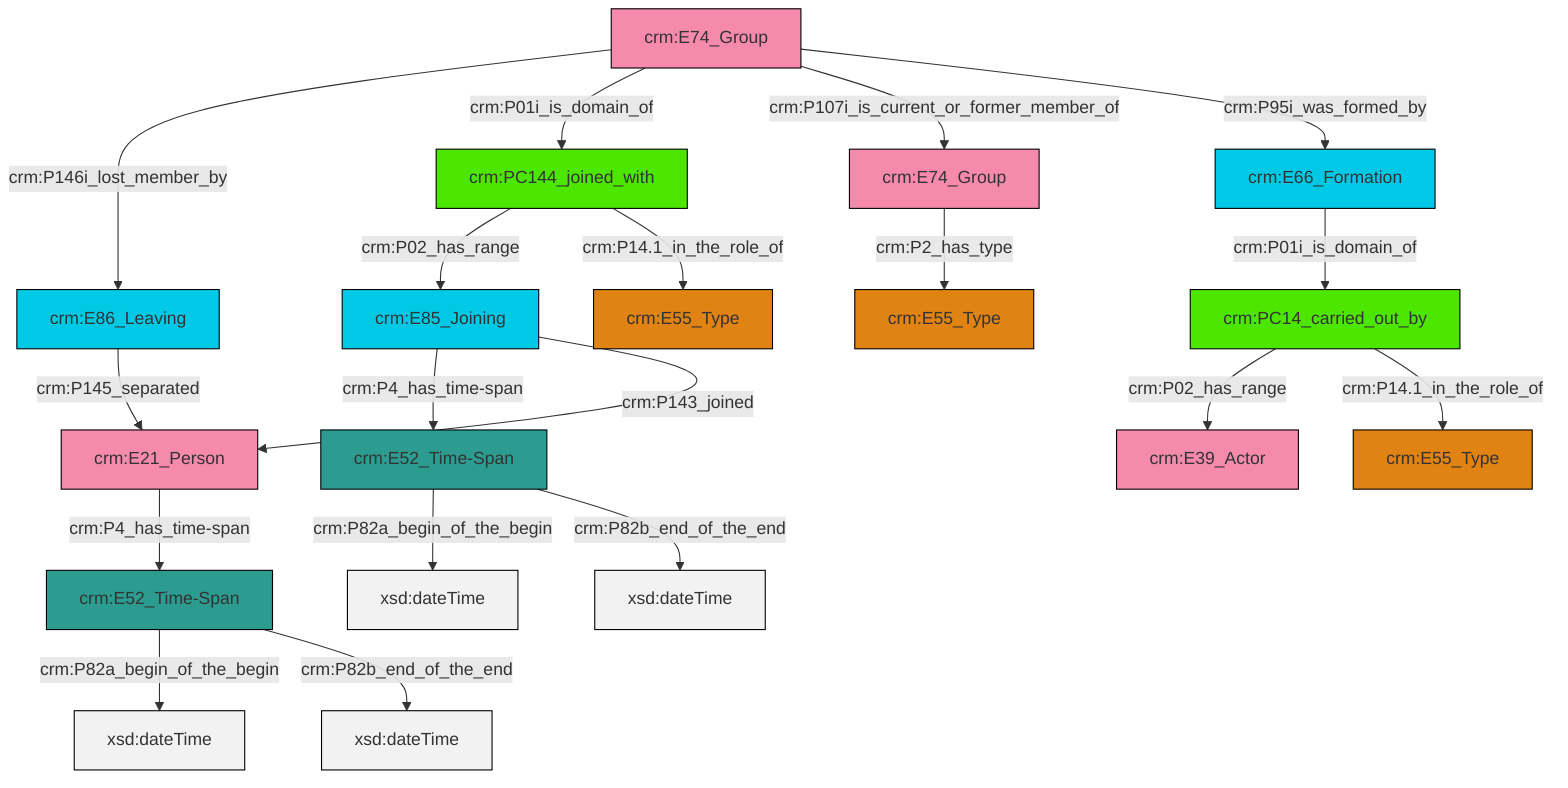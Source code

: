 graph TD
classDef Literal fill:#f2f2f2,stroke:#000000;
classDef CRM_Entity fill:#FFFFFF,stroke:#000000;
classDef Temporal_Entity fill:#00C9E6, stroke:#000000;
classDef Type fill:#E18312, stroke:#000000;
classDef Time-Span fill:#2C9C91, stroke:#000000;
classDef Appellation fill:#FFEB7F, stroke:#000000;
classDef Place fill:#008836, stroke:#000000;
classDef Persistent_Item fill:#B266B2, stroke:#000000;
classDef Conceptual_Object fill:#FFD700, stroke:#000000;
classDef Physical_Thing fill:#D2B48C, stroke:#000000;
classDef Actor fill:#f58aad, stroke:#000000;
classDef PC_Classes fill:#4ce600, stroke:#000000;
classDef Multi fill:#cccccc,stroke:#000000;

0["crm:E52_Time-Span"]:::Time-Span -->|crm:P82a_begin_of_the_begin| 1[xsd:dateTime]:::Literal
6["crm:PC144_joined_with"]:::PC_Classes -->|crm:P02_has_range| 7["crm:E85_Joining"]:::Temporal_Entity
8["crm:E74_Group"]:::Actor -->|crm:P146i_lost_member_by| 9["crm:E86_Leaving"]:::Temporal_Entity
9["crm:E86_Leaving"]:::Temporal_Entity -->|crm:P145_separated| 10["crm:E21_Person"]:::Actor
11["crm:PC14_carried_out_by"]:::PC_Classes -->|crm:P02_has_range| 12["crm:E39_Actor"]:::Actor
11["crm:PC14_carried_out_by"]:::PC_Classes -->|crm:P14.1_in_the_role_of| 13["crm:E55_Type"]:::Type
16["crm:E52_Time-Span"]:::Time-Span -->|crm:P82a_begin_of_the_begin| 17[xsd:dateTime]:::Literal
10["crm:E21_Person"]:::Actor -->|crm:P4_has_time-span| 0["crm:E52_Time-Span"]:::Time-Span
7["crm:E85_Joining"]:::Temporal_Entity -->|crm:P4_has_time-span| 16["crm:E52_Time-Span"]:::Time-Span
7["crm:E85_Joining"]:::Temporal_Entity -->|crm:P143_joined| 10["crm:E21_Person"]:::Actor
0["crm:E52_Time-Span"]:::Time-Span -->|crm:P82b_end_of_the_end| 22[xsd:dateTime]:::Literal
16["crm:E52_Time-Span"]:::Time-Span -->|crm:P82b_end_of_the_end| 26[xsd:dateTime]:::Literal
2["crm:E74_Group"]:::Actor -->|crm:P2_has_type| 14["crm:E55_Type"]:::Type
8["crm:E74_Group"]:::Actor -->|crm:P01i_is_domain_of| 6["crm:PC144_joined_with"]:::PC_Classes
8["crm:E74_Group"]:::Actor -->|crm:P107i_is_current_or_former_member_of| 2["crm:E74_Group"]:::Actor
4["crm:E66_Formation"]:::Temporal_Entity -->|crm:P01i_is_domain_of| 11["crm:PC14_carried_out_by"]:::PC_Classes
8["crm:E74_Group"]:::Actor -->|crm:P95i_was_formed_by| 4["crm:E66_Formation"]:::Temporal_Entity
6["crm:PC144_joined_with"]:::PC_Classes -->|crm:P14.1_in_the_role_of| 23["crm:E55_Type"]:::Type